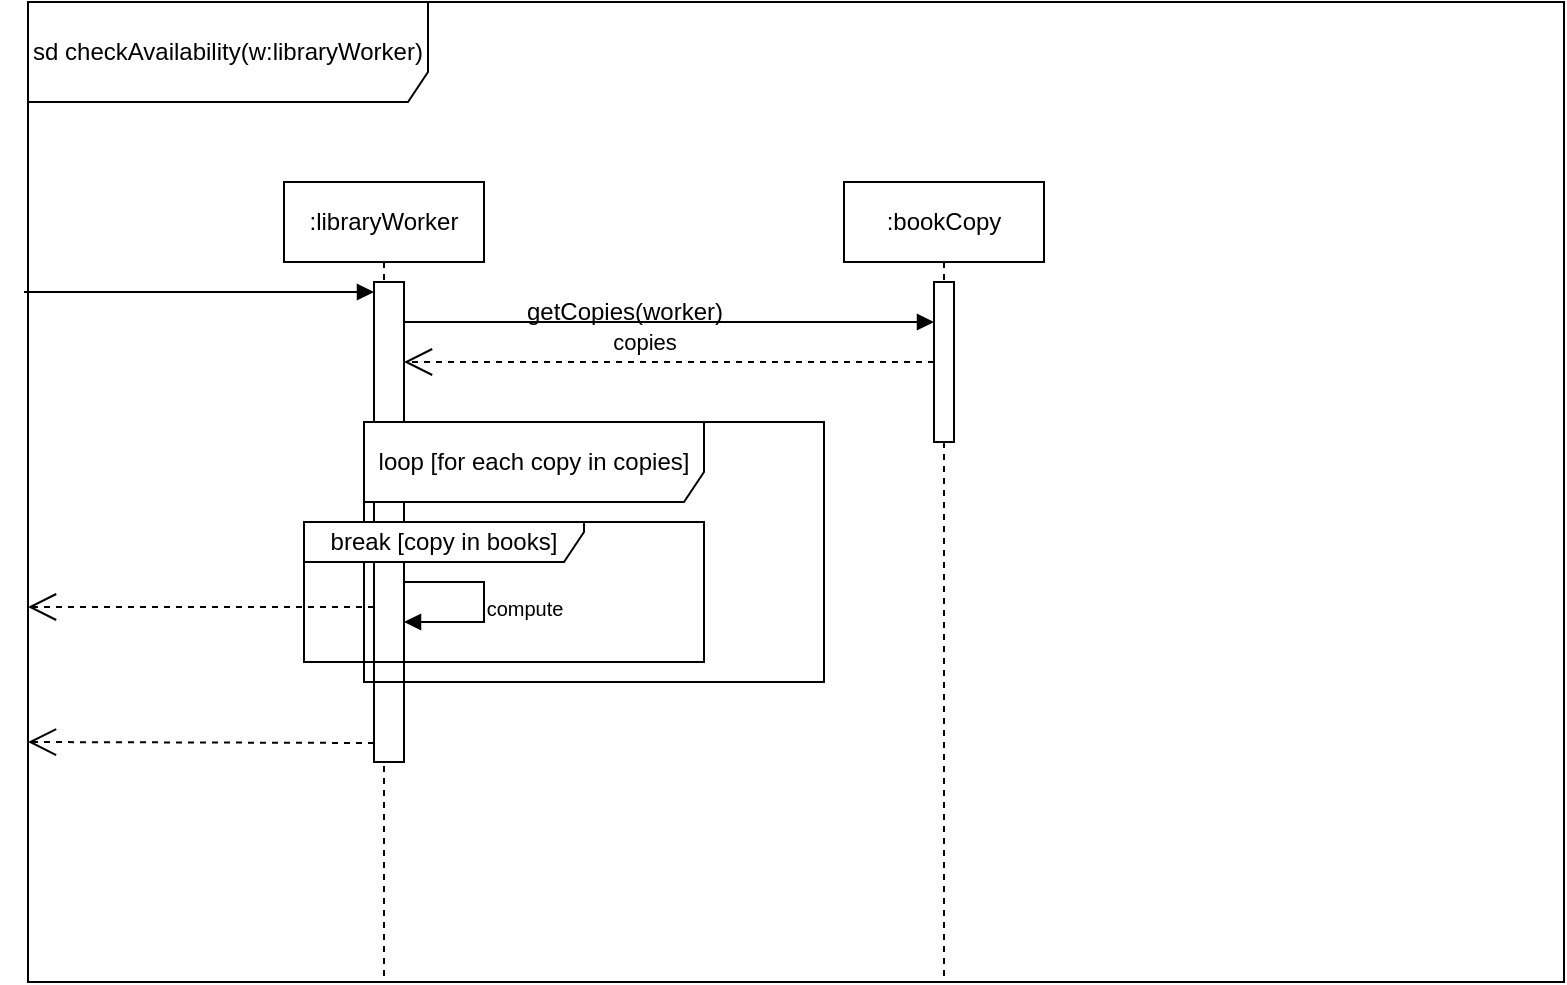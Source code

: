 <mxfile version="24.8.4" pages="3">
  <diagram name="SD1" id="IPUVujdmmtZPShG0CMn7">
    <mxGraphModel dx="2172" dy="571" grid="1" gridSize="10" guides="1" tooltips="1" connect="1" arrows="1" fold="1" page="1" pageScale="1" pageWidth="827" pageHeight="1169" math="0" shadow="0">
      <root>
        <mxCell id="0" />
        <mxCell id="1" parent="0" />
        <mxCell id="gS8NZXoSdgU28nUAKFMY-4" value="sd checkAvailability(w:libraryWorker)" style="shape=umlFrame;whiteSpace=wrap;html=1;pointerEvents=0;width=200;height=50;" parent="1" vertex="1">
          <mxGeometry x="-788" y="80" width="768" height="490" as="geometry" />
        </mxCell>
        <mxCell id="gS8NZXoSdgU28nUAKFMY-6" value=":libraryWorker" style="shape=umlLifeline;perimeter=lifelinePerimeter;whiteSpace=wrap;html=1;container=1;dropTarget=0;collapsible=0;recursiveResize=0;outlineConnect=0;portConstraint=eastwest;newEdgeStyle={&quot;curved&quot;:0,&quot;rounded&quot;:0};" parent="1" vertex="1">
          <mxGeometry x="-660" y="170" width="100" height="400" as="geometry" />
        </mxCell>
        <mxCell id="gS8NZXoSdgU28nUAKFMY-7" value="" style="html=1;points=[[0,0,0,0,5],[0,1,0,0,-5],[1,0,0,0,5],[1,1,0,0,-5]];perimeter=orthogonalPerimeter;outlineConnect=0;targetShapes=umlLifeline;portConstraint=eastwest;newEdgeStyle={&quot;curved&quot;:0,&quot;rounded&quot;:0};" parent="gS8NZXoSdgU28nUAKFMY-6" vertex="1">
          <mxGeometry x="45" y="50" width="15" height="240" as="geometry" />
        </mxCell>
        <mxCell id="gS8NZXoSdgU28nUAKFMY-13" value="" style="html=1;align=left;spacingLeft=2;endArrow=block;rounded=0;edgeStyle=orthogonalEdgeStyle;curved=0;rounded=0;" parent="gS8NZXoSdgU28nUAKFMY-6" edge="1">
          <mxGeometry relative="1" as="geometry">
            <mxPoint x="60" y="200" as="sourcePoint" />
            <Array as="points">
              <mxPoint x="100" y="200" />
              <mxPoint x="100" y="220" />
            </Array>
            <mxPoint x="60" y="220" as="targetPoint" />
          </mxGeometry>
        </mxCell>
        <mxCell id="gS8NZXoSdgU28nUAKFMY-8" value=":bookCopy" style="shape=umlLifeline;perimeter=lifelinePerimeter;whiteSpace=wrap;html=1;container=1;dropTarget=0;collapsible=0;recursiveResize=0;outlineConnect=0;portConstraint=eastwest;newEdgeStyle={&quot;curved&quot;:0,&quot;rounded&quot;:0};" parent="1" vertex="1">
          <mxGeometry x="-380" y="170" width="100" height="400" as="geometry" />
        </mxCell>
        <mxCell id="gS8NZXoSdgU28nUAKFMY-9" value="" style="html=1;points=[[0,0,0,0,5],[0,1,0,0,-5],[1,0,0,0,5],[1,1,0,0,-5]];perimeter=orthogonalPerimeter;outlineConnect=0;targetShapes=umlLifeline;portConstraint=eastwest;newEdgeStyle={&quot;curved&quot;:0,&quot;rounded&quot;:0};" parent="gS8NZXoSdgU28nUAKFMY-8" vertex="1">
          <mxGeometry x="45" y="50" width="10" height="80" as="geometry" />
        </mxCell>
        <mxCell id="gS8NZXoSdgU28nUAKFMY-10" value="loop [for each copy in copies]" style="shape=umlFrame;whiteSpace=wrap;html=1;pointerEvents=0;width=170;height=40;" parent="1" vertex="1">
          <mxGeometry x="-620" y="290" width="230" height="130" as="geometry" />
        </mxCell>
        <mxCell id="gS8NZXoSdgU28nUAKFMY-11" value="break [copy in books]" style="shape=umlFrame;whiteSpace=wrap;html=1;pointerEvents=0;width=140;height=20;" parent="1" vertex="1">
          <mxGeometry x="-650" y="340" width="200" height="70" as="geometry" />
        </mxCell>
        <mxCell id="gS8NZXoSdgU28nUAKFMY-15" value="&lt;font style=&quot;font-size: 10px;&quot;&gt;compute&lt;/font&gt;" style="text;html=1;align=center;verticalAlign=middle;resizable=0;points=[];autosize=1;strokeColor=none;fillColor=none;" parent="1" vertex="1">
          <mxGeometry x="-570" y="368" width="60" height="30" as="geometry" />
        </mxCell>
        <mxCell id="gS8NZXoSdgU28nUAKFMY-16" value="" style="html=1;verticalAlign=bottom;endArrow=block;curved=0;rounded=0;entryX=0;entryY=0;entryDx=0;entryDy=5;entryPerimeter=0;" parent="1" target="gS8NZXoSdgU28nUAKFMY-7" edge="1">
          <mxGeometry width="80" relative="1" as="geometry">
            <mxPoint x="-790" y="225" as="sourcePoint" />
            <mxPoint x="-620" y="230" as="targetPoint" />
          </mxGeometry>
        </mxCell>
        <mxCell id="gS8NZXoSdgU28nUAKFMY-17" value="" style="html=1;verticalAlign=bottom;endArrow=block;curved=0;rounded=0;" parent="1" edge="1">
          <mxGeometry width="80" relative="1" as="geometry">
            <mxPoint x="-600" y="240" as="sourcePoint" />
            <mxPoint x="-335" y="240" as="targetPoint" />
          </mxGeometry>
        </mxCell>
        <mxCell id="gS8NZXoSdgU28nUAKFMY-18" value="getCopies(worker)" style="text;html=1;align=center;verticalAlign=middle;resizable=0;points=[];autosize=1;strokeColor=none;fillColor=none;" parent="1" vertex="1">
          <mxGeometry x="-550" y="220" width="120" height="30" as="geometry" />
        </mxCell>
        <mxCell id="gS8NZXoSdgU28nUAKFMY-19" value="" style="endArrow=open;endSize=12;dashed=1;html=1;rounded=0;" parent="1" source="gS8NZXoSdgU28nUAKFMY-9" target="gS8NZXoSdgU28nUAKFMY-7" edge="1">
          <mxGeometry width="160" relative="1" as="geometry">
            <mxPoint x="-520" y="270" as="sourcePoint" />
            <mxPoint x="-360" y="270" as="targetPoint" />
          </mxGeometry>
        </mxCell>
        <mxCell id="gS8NZXoSdgU28nUAKFMY-20" value="copies" style="edgeLabel;html=1;align=center;verticalAlign=middle;resizable=0;points=[];" parent="gS8NZXoSdgU28nUAKFMY-19" vertex="1" connectable="0">
          <mxGeometry x="0.437" y="-5" relative="1" as="geometry">
            <mxPoint x="45" y="-5" as="offset" />
          </mxGeometry>
        </mxCell>
        <mxCell id="gS8NZXoSdgU28nUAKFMY-21" value="" style="endArrow=open;endSize=12;dashed=1;html=1;rounded=0;" parent="1" source="gS8NZXoSdgU28nUAKFMY-7" edge="1">
          <mxGeometry width="160" relative="1" as="geometry">
            <mxPoint x="-620" y="383" as="sourcePoint" />
            <mxPoint x="-788" y="382.5" as="targetPoint" />
          </mxGeometry>
        </mxCell>
        <mxCell id="gS8NZXoSdgU28nUAKFMY-24" value="" style="endArrow=open;endSize=12;dashed=1;html=1;rounded=0;" parent="1" edge="1">
          <mxGeometry width="160" relative="1" as="geometry">
            <mxPoint x="-615" y="450.5" as="sourcePoint" />
            <mxPoint x="-788" y="450" as="targetPoint" />
          </mxGeometry>
        </mxCell>
      </root>
    </mxGraphModel>
  </diagram>
  <diagram id="a7ns2n16CXBNmLfBDM0L" name="SD2">
    <mxGraphModel dx="2442" dy="443" grid="1" gridSize="10" guides="1" tooltips="1" connect="1" arrows="1" fold="1" page="1" pageScale="1" pageWidth="827" pageHeight="1169" math="0" shadow="0">
      <root>
        <mxCell id="0" />
        <mxCell id="1" parent="0" />
        <mxCell id="6RctxTQbn7jA8UyajEi0-1" value="&lt;span style=&quot;text-wrap-mode: nowrap;&quot;&gt;sd checkAvailability(w: MedicalWorker)&lt;/span&gt;" style="shape=umlFrame;whiteSpace=wrap;html=1;pointerEvents=0;gradientColor=none;swimlaneFillColor=default;width=238;height=30;" parent="1" vertex="1">
          <mxGeometry x="-1538.35" y="40" width="550" height="390" as="geometry" />
        </mxCell>
        <mxCell id="6RctxTQbn7jA8UyajEi0-2" value=":MedicalWorker" style="shape=umlLifeline;perimeter=lifelinePerimeter;whiteSpace=wrap;html=1;container=1;dropTarget=0;collapsible=0;recursiveResize=0;outlineConnect=0;portConstraint=eastwest;newEdgeStyle={&quot;curved&quot;:0,&quot;rounded&quot;:0};" parent="1" vertex="1">
          <mxGeometry x="-1388.35" y="90" width="100" height="340" as="geometry" />
        </mxCell>
        <mxCell id="E8eBlwKSeClwFS0IbUn1-1" value="" style="html=1;points=[[0,0,0,0,5],[0,1,0,0,-5],[1,0,0,0,5],[1,1,0,0,-5]];perimeter=orthogonalPerimeter;outlineConnect=0;targetShapes=umlLifeline;portConstraint=eastwest;newEdgeStyle={&quot;curved&quot;:0,&quot;rounded&quot;:0};" parent="6RctxTQbn7jA8UyajEi0-2" vertex="1">
          <mxGeometry x="45" y="50" width="10" height="280" as="geometry" />
        </mxCell>
        <mxCell id="hULWhXPQY1vZLs8APKxD-5" value="compute" style="html=1;align=left;spacingLeft=2;endArrow=block;rounded=0;edgeStyle=orthogonalEdgeStyle;curved=0;rounded=0;" parent="6RctxTQbn7jA8UyajEi0-2" target="E8eBlwKSeClwFS0IbUn1-1" edge="1">
          <mxGeometry relative="1" as="geometry">
            <mxPoint x="55" y="220" as="sourcePoint" />
            <Array as="points">
              <mxPoint x="85" y="220" />
              <mxPoint x="85" y="250" />
            </Array>
            <mxPoint x="60.35" y="250" as="targetPoint" />
          </mxGeometry>
        </mxCell>
        <mxCell id="6RctxTQbn7jA8UyajEi0-3" value=":TimeSheet" style="shape=umlLifeline;perimeter=lifelinePerimeter;whiteSpace=wrap;html=1;container=1;dropTarget=0;collapsible=0;recursiveResize=0;outlineConnect=0;portConstraint=eastwest;newEdgeStyle={&quot;curved&quot;:0,&quot;rounded&quot;:0};" parent="1" vertex="1">
          <mxGeometry x="-1098.35" y="90" width="100" height="340" as="geometry" />
        </mxCell>
        <mxCell id="WRwWexdqhhIisoKOPa96-3" value="" style="html=1;points=[[0,0,0,0,5],[0,1,0,0,-5],[1,0,0,0,5],[1,1,0,0,-5]];perimeter=orthogonalPerimeter;outlineConnect=0;targetShapes=umlLifeline;portConstraint=eastwest;newEdgeStyle={&quot;curved&quot;:0,&quot;rounded&quot;:0};" parent="6RctxTQbn7jA8UyajEi0-3" vertex="1">
          <mxGeometry x="45" y="70" width="10" height="50" as="geometry" />
        </mxCell>
        <mxCell id="E8eBlwKSeClwFS0IbUn1-3" value="" style="html=1;verticalAlign=bottom;endArrow=block;curved=0;rounded=0;" parent="1" target="E8eBlwKSeClwFS0IbUn1-1" edge="1">
          <mxGeometry width="80" relative="1" as="geometry">
            <mxPoint x="-1538.35" y="160" as="sourcePoint" />
            <mxPoint x="-1458.35" y="160" as="targetPoint" />
          </mxGeometry>
        </mxCell>
        <mxCell id="WRwWexdqhhIisoKOPa96-4" value="getSchedule(worker)" style="html=1;verticalAlign=bottom;endArrow=block;curved=0;rounded=0;" parent="1" edge="1">
          <mxGeometry width="80" relative="1" as="geometry">
            <mxPoint x="-1333.35" y="170" as="sourcePoint" />
            <mxPoint x="-1053.35" y="170" as="targetPoint" />
          </mxGeometry>
        </mxCell>
        <mxCell id="WRwWexdqhhIisoKOPa96-5" value="timesheets" style="html=1;verticalAlign=bottom;endArrow=open;dashed=1;endSize=8;curved=0;rounded=0;exitX=0;exitY=1;exitDx=0;exitDy=-5;exitPerimeter=0;" parent="1" source="WRwWexdqhhIisoKOPa96-3" target="E8eBlwKSeClwFS0IbUn1-1" edge="1">
          <mxGeometry relative="1" as="geometry">
            <mxPoint x="-1188.35" y="300" as="sourcePoint" />
            <mxPoint x="-1268.35" y="300" as="targetPoint" />
          </mxGeometry>
        </mxCell>
        <mxCell id="WRwWexdqhhIisoKOPa96-6" value="loop [for each ts in timesheets]" style="shape=umlFrame;whiteSpace=wrap;html=1;pointerEvents=0;width=146;height=30;" parent="1" vertex="1">
          <mxGeometry x="-1354.35" y="230" width="236" height="150" as="geometry" />
        </mxCell>
        <mxCell id="WRwWexdqhhIisoKOPa96-7" value="break [ts in datetimes]" style="shape=umlFrame;whiteSpace=wrap;html=1;pointerEvents=0;width=140;height=30;" parent="1" vertex="1">
          <mxGeometry x="-1388.35" y="275" width="220" height="85" as="geometry" />
        </mxCell>
        <mxCell id="WRwWexdqhhIisoKOPa96-8" value="entry" style="html=1;verticalAlign=bottom;endArrow=open;dashed=1;endSize=8;curved=0;rounded=0;entryX=0.001;entryY=0.766;entryDx=0;entryDy=0;entryPerimeter=0;" parent="1" edge="1">
          <mxGeometry relative="1" as="geometry">
            <mxPoint x="-1343.35" y="347.74" as="sourcePoint" />
            <mxPoint x="-1537.8" y="347.74" as="targetPoint" />
          </mxGeometry>
        </mxCell>
        <mxCell id="WRwWexdqhhIisoKOPa96-9" value="" style="html=1;verticalAlign=bottom;endArrow=open;dashed=1;endSize=8;curved=0;rounded=0;exitX=0;exitY=1;exitDx=0;exitDy=-5;exitPerimeter=0;entryX=-0.003;entryY=0.963;entryDx=0;entryDy=0;entryPerimeter=0;" parent="1" source="E8eBlwKSeClwFS0IbUn1-1" target="6RctxTQbn7jA8UyajEi0-1" edge="1">
          <mxGeometry relative="1" as="geometry">
            <mxPoint x="-1188.35" y="230" as="sourcePoint" />
            <mxPoint x="-1268.35" y="230" as="targetPoint" />
          </mxGeometry>
        </mxCell>
      </root>
    </mxGraphModel>
  </diagram>
  <diagram id="8V-jSC9RnYeYwfoJHyFh" name="SD3">
    <mxGraphModel dx="951" dy="534" grid="1" gridSize="10" guides="1" tooltips="1" connect="1" arrows="1" fold="1" page="1" pageScale="1" pageWidth="827" pageHeight="1169" math="0" shadow="0">
      <root>
        <mxCell id="0" />
        <mxCell id="1" parent="0" />
        <mxCell id="_Vtow9UBV0C9BSCzTUur-4" value=":Doctor" style="shape=umlLifeline;perimeter=lifelinePerimeter;whiteSpace=wrap;html=1;container=1;dropTarget=0;collapsible=0;recursiveResize=0;outlineConnect=0;portConstraint=eastwest;newEdgeStyle={&quot;curved&quot;:0,&quot;rounded&quot;:0};" parent="1" vertex="1">
          <mxGeometry x="419" y="90" width="100" height="610" as="geometry" />
        </mxCell>
        <mxCell id="6pYHSUjwthRizevOBF00-12" value="" style="endArrow=none;dashed=1;html=1;rounded=0;exitX=0.073;exitY=0.999;exitDx=0;exitDy=0;exitPerimeter=0;" parent="1" source="BXQw4HetUYAuLP_DdRt9-1" edge="1">
          <mxGeometry width="50" height="50" relative="1" as="geometry">
            <mxPoint x="160" y="360" as="sourcePoint" />
            <mxPoint x="125" y="160" as="targetPoint" />
          </mxGeometry>
        </mxCell>
        <mxCell id="BXQw4HetUYAuLP_DdRt9-1" value="cameAppoitment(a: Appointment)" style="shape=umlFrame;whiteSpace=wrap;html=1;pointerEvents=0;width=240;height=40;" parent="1" vertex="1">
          <mxGeometry x="60" y="30" width="890" height="670" as="geometry" />
        </mxCell>
        <mxCell id="BXQw4HetUYAuLP_DdRt9-2" value="Patient" style="shape=umlActor;verticalLabelPosition=bottom;verticalAlign=top;html=1;" parent="1" vertex="1">
          <mxGeometry x="110" y="80" width="30" height="60" as="geometry" />
        </mxCell>
        <mxCell id="BXQw4HetUYAuLP_DdRt9-4" value="a :Appointment" style="shape=umlLifeline;perimeter=lifelinePerimeter;whiteSpace=wrap;html=1;container=1;dropTarget=0;collapsible=0;recursiveResize=0;outlineConnect=0;portConstraint=eastwest;newEdgeStyle={&quot;curved&quot;:0,&quot;rounded&quot;:0};" parent="1" vertex="1">
          <mxGeometry x="250" y="90" width="100" height="610" as="geometry" />
        </mxCell>
        <mxCell id="BXQw4HetUYAuLP_DdRt9-5" value=":MedicalCard" style="shape=umlLifeline;perimeter=lifelinePerimeter;whiteSpace=wrap;html=1;container=1;dropTarget=0;collapsible=0;recursiveResize=0;outlineConnect=0;portConstraint=eastwest;newEdgeStyle={&quot;curved&quot;:0,&quot;rounded&quot;:0};" parent="1" vertex="1">
          <mxGeometry x="600" y="90" width="100" height="610" as="geometry" />
        </mxCell>
        <mxCell id="BXQw4HetUYAuLP_DdRt9-24" value="" style="html=1;points=[[0,0,0,0,5],[0,1,0,0,-5],[1,0,0,0,5],[1,1,0,0,-5]];perimeter=orthogonalPerimeter;outlineConnect=0;targetShapes=umlLifeline;portConstraint=eastwest;newEdgeStyle={&quot;curved&quot;:0,&quot;rounded&quot;:0};" parent="BXQw4HetUYAuLP_DdRt9-5" vertex="1">
          <mxGeometry x="45" y="250" width="10" height="300" as="geometry" />
        </mxCell>
        <mxCell id="BXQw4HetUYAuLP_DdRt9-6" value=":Diagnosis" style="shape=umlLifeline;perimeter=lifelinePerimeter;whiteSpace=wrap;html=1;container=1;dropTarget=0;collapsible=0;recursiveResize=0;outlineConnect=0;portConstraint=eastwest;newEdgeStyle={&quot;curved&quot;:0,&quot;rounded&quot;:0};" parent="1" vertex="1">
          <mxGeometry x="820" y="90" width="100" height="610" as="geometry" />
        </mxCell>
        <mxCell id="6pYHSUjwthRizevOBF00-9" value="" style="html=1;points=[[0,0,0,0,5],[0,1,0,0,-5],[1,0,0,0,5],[1,1,0,0,-5]];perimeter=orthogonalPerimeter;outlineConnect=0;targetShapes=umlLifeline;portConstraint=eastwest;newEdgeStyle={&quot;curved&quot;:0,&quot;rounded&quot;:0};" parent="BXQw4HetUYAuLP_DdRt9-6" vertex="1">
          <mxGeometry x="45" y="470" width="10" height="40" as="geometry" />
        </mxCell>
        <mxCell id="BXQw4HetUYAuLP_DdRt9-7" value="" style="html=1;points=[[0,0,0,0,5],[0,1,0,0,-5],[1,0,0,0,5],[1,1,0,0,-5]];perimeter=orthogonalPerimeter;outlineConnect=0;targetShapes=umlLifeline;portConstraint=eastwest;newEdgeStyle={&quot;curved&quot;:0,&quot;rounded&quot;:0};" parent="1" vertex="1">
          <mxGeometry x="120" y="170" width="10" height="500" as="geometry" />
        </mxCell>
        <mxCell id="BXQw4HetUYAuLP_DdRt9-10" value="" style="html=1;points=[[0,0,0,0,5],[0,1,0,0,-5],[1,0,0,0,5],[1,1,0,0,-5]];perimeter=orthogonalPerimeter;outlineConnect=0;targetShapes=umlLifeline;portConstraint=eastwest;newEdgeStyle={&quot;curved&quot;:0,&quot;rounded&quot;:0};" parent="1" vertex="1">
          <mxGeometry x="464" y="260" width="10" height="390" as="geometry" />
        </mxCell>
        <mxCell id="BXQw4HetUYAuLP_DdRt9-25" value="getPatientDiagnosis()" style="html=1;verticalAlign=bottom;endArrow=block;curved=0;rounded=0;" parent="1" edge="1">
          <mxGeometry width="80" relative="1" as="geometry">
            <mxPoint x="474" y="373.5" as="sourcePoint" />
            <mxPoint x="645" y="373.5" as="targetPoint" />
          </mxGeometry>
        </mxCell>
        <mxCell id="BXQw4HetUYAuLP_DdRt9-26" value="diagnosis = Diagnosis[*]" style="html=1;verticalAlign=bottom;endArrow=open;dashed=1;endSize=8;curved=0;rounded=0;exitX=0;exitY=1;exitDx=0;exitDy=-5;exitPerimeter=0;" parent="1" edge="1">
          <mxGeometry x="0.0" relative="1" as="geometry">
            <mxPoint x="645" y="421" as="sourcePoint" />
            <mxPoint x="474" y="421" as="targetPoint" />
            <mxPoint as="offset" />
          </mxGeometry>
        </mxCell>
        <mxCell id="6pYHSUjwthRizevOBF00-2" value="new_treatment&lt;br&gt;&lt;div&gt;= patientCheckup(&lt;div&gt;patient,&amp;nbsp;&lt;span style=&quot;text-align: center;&quot;&gt;diagnosis&lt;/span&gt;,&lt;/div&gt;&lt;div&gt;cm_res)&lt;/div&gt;&lt;/div&gt;" style="html=1;align=left;spacingLeft=2;endArrow=block;rounded=0;edgeStyle=orthogonalEdgeStyle;curved=0;rounded=0;" parent="1" edge="1">
          <mxGeometry x="0.155" y="6" relative="1" as="geometry">
            <mxPoint x="474" y="438" as="sourcePoint" />
            <Array as="points">
              <mxPoint x="504" y="438" />
              <mxPoint x="504" y="468" />
            </Array>
            <mxPoint x="474" y="468" as="targetPoint" />
            <mxPoint as="offset" />
          </mxGeometry>
        </mxCell>
        <mxCell id="6pYHSUjwthRizevOBF00-4" value="opt&amp;nbsp;&lt;span style=&quot;text-wrap-mode: nowrap;&quot;&gt;[new_treatment != null]&lt;/span&gt;" style="shape=umlFrame;whiteSpace=wrap;html=1;pointerEvents=0;width=176;height=30;" parent="1" vertex="1">
          <mxGeometry x="454" y="510" width="431" height="100" as="geometry" />
        </mxCell>
        <mxCell id="6pYHSUjwthRizevOBF00-5" value="updateDiagnosis(&lt;div&gt;diagnosis: Diagnosis)&lt;/div&gt;" style="html=1;verticalAlign=bottom;endArrow=block;curved=0;rounded=0;" parent="1" edge="1">
          <mxGeometry width="80" relative="1" as="geometry">
            <mxPoint x="474" y="573" as="sourcePoint" />
            <mxPoint x="645" y="573" as="targetPoint" />
          </mxGeometry>
        </mxCell>
        <mxCell id="6pYHSUjwthRizevOBF00-8" value="diagnosis.UpdateTreatment(&lt;div&gt;treatment: string)&lt;/div&gt;" style="html=1;verticalAlign=bottom;endArrow=block;curved=0;rounded=0;" parent="1" edge="1">
          <mxGeometry width="80" relative="1" as="geometry">
            <mxPoint x="655" y="591.5" as="sourcePoint" />
            <mxPoint x="865.0" y="591.5" as="targetPoint" />
          </mxGeometry>
        </mxCell>
        <mxCell id="6pYHSUjwthRizevOBF00-11" value="" style="html=1;verticalAlign=bottom;endArrow=open;dashed=1;endSize=8;curved=0;rounded=0;" parent="1" edge="1">
          <mxGeometry relative="1" as="geometry">
            <mxPoint x="464" y="643.5" as="sourcePoint" />
            <mxPoint x="135" y="643.5" as="targetPoint" />
          </mxGeometry>
        </mxCell>
        <mxCell id="qJcW2Ex0Gpp9v0WJSqWM-2" value="complaints =&amp;nbsp;&lt;div&gt;getComplaints()&lt;/div&gt;" style="html=1;align=left;spacingLeft=2;endArrow=block;rounded=0;edgeStyle=orthogonalEdgeStyle;curved=0;rounded=0;" parent="1" source="BXQw4HetUYAuLP_DdRt9-7" target="BXQw4HetUYAuLP_DdRt9-7" edge="1">
          <mxGeometry x="-0.167" y="10" relative="1" as="geometry">
            <mxPoint x="135" y="230" as="sourcePoint" />
            <Array as="points">
              <mxPoint x="170" y="190" />
              <mxPoint x="170" y="230" />
            </Array>
            <mxPoint x="135" y="230" as="targetPoint" />
            <mxPoint as="offset" />
          </mxGeometry>
        </mxCell>
        <mxCell id="qJcW2Ex0Gpp9v0WJSqWM-5" value="" style="html=1;verticalAlign=bottom;endArrow=block;curved=0;rounded=0;" parent="1" edge="1">
          <mxGeometry width="80" relative="1" as="geometry">
            <mxPoint x="130" y="283" as="sourcePoint" />
            <mxPoint x="464" y="283" as="targetPoint" />
          </mxGeometry>
        </mxCell>
        <mxCell id="qJcW2Ex0Gpp9v0WJSqWM-6" value="mc = a.MedicalCard" style="html=1;verticalAlign=bottom;endArrow=block;curved=0;rounded=0;" parent="1" edge="1">
          <mxGeometry width="80" relative="1" as="geometry">
            <mxPoint x="464" y="346" as="sourcePoint" />
            <mxPoint x="299.5" y="346" as="targetPoint" />
          </mxGeometry>
        </mxCell>
        <mxCell id="_6d4G-XX9__8_DAr_CKI-1" value="doc=a.staff" style="html=1;verticalAlign=bottom;endArrow=block;curved=0;rounded=0;" parent="1" edge="1">
          <mxGeometry width="80" relative="1" as="geometry">
            <mxPoint x="130" y="253.0" as="sourcePoint" />
            <mxPoint x="299.5" y="253.0" as="targetPoint" />
          </mxGeometry>
        </mxCell>
        <mxCell id="IRh33gbW-PWielV_H4g9-2" value="cm_res = complaintsAnalysis(&lt;div style=&quot;background-color: rgb(251, 251, 251);&quot;&gt;complains: string[*])&lt;/div&gt;" style="html=1;align=left;spacingLeft=2;endArrow=block;rounded=0;edgeStyle=orthogonalEdgeStyle;curved=0;rounded=0;" parent="1" target="BXQw4HetUYAuLP_DdRt9-10" edge="1">
          <mxGeometry x="-1" y="16" relative="1" as="geometry">
            <mxPoint x="474" y="280" as="sourcePoint" />
            <Array as="points">
              <mxPoint x="474" y="300" />
              <mxPoint x="504" y="300" />
              <mxPoint x="504" y="320" />
            </Array>
            <mxPoint x="479" y="310" as="targetPoint" />
            <mxPoint as="offset" />
          </mxGeometry>
        </mxCell>
        <mxCell id="5PBPHiEYWOr9DqF2qMA6-1" value="schedulePatient(p: patient,&amp;nbsp;&lt;div&gt;complaints: string[*],&lt;/div&gt;&lt;div&gt;a: Appointment)&lt;/div&gt;" style="text;html=1;align=center;verticalAlign=middle;resizable=0;points=[];autosize=1;strokeColor=none;fillColor=none;" vertex="1" parent="1">
          <mxGeometry x="294" y="220" width="170" height="60" as="geometry" />
        </mxCell>
      </root>
    </mxGraphModel>
  </diagram>
</mxfile>
